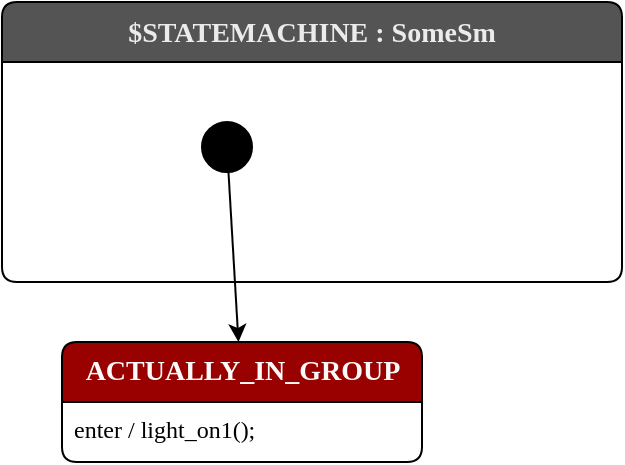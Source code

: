 <mxfile>
    <diagram id="Tqm6eFcu1KHT34LG2WWE" name="Page-1">
        <mxGraphModel dx="1223" dy="792" grid="1" gridSize="10" guides="1" tooltips="1" connect="1" arrows="1" fold="1" page="1" pageScale="1" pageWidth="850" pageHeight="1100" math="0" shadow="0">
            <root>
                <mxCell id="0"/>
                <mxCell id="1" parent="0"/>
                <mxCell id="51" value="$STATEMACHINE : SomeSm" style="shape=swimlane;rotatable=0;align=center;verticalAlign=top;fontFamily=Lucida Console;startSize=30;fontSize=14;fontStyle=1;swimlaneFillColor=default;rounded=1;arcSize=15;absoluteArcSize=1;fillColor=#545454;fontColor=#EBEBEB;" vertex="1" parent="1">
                    <mxGeometry x="200" y="40" width="310" height="140" as="geometry"/>
                </mxCell>
                <mxCell id="52" value=" " style="fontFamily=Lucida Console;align=left;verticalAlign=top;fillColor=none;gradientColor=none;strokeColor=none;rounded=0;spacingLeft=4;resizable=0;movable=0;deletable=0;rotatable=0;autosize=1;" vertex="1" connectable="0" parent="51">
                    <mxGeometry y="30" width="30" height="20" as="geometry"/>
                </mxCell>
                <mxCell id="53" value="$initial_state" style="shape=ellipse;aspect=fixed;fillColor=#000000;resizable=0;rotatable=0;noLabel=1;editable=0;" vertex="1" parent="51">
                    <mxGeometry x="100" y="60" width="25" height="25" as="geometry"/>
                </mxCell>
                <mxCell id="54" value="ACTUALLY_IN_GROUP" style="shape=swimlane;rotatable=0;align=center;verticalAlign=top;fontFamily=Lucida Console;startSize=30;fontSize=14;fontStyle=1;swimlaneFillColor=default;html=1;rounded=1;arcSize=15;absoluteArcSize=1;fillColor=#990000;fontColor=#FAFAFA;" vertex="1" parent="51">
                    <mxGeometry x="30" y="170" width="180" height="60" as="geometry"/>
                </mxCell>
                <mxCell id="55" value="enter / light_on1();" style="fontFamily=Lucida Console;align=left;verticalAlign=top;fillColor=none;gradientColor=none;strokeColor=none;rounded=0;spacingLeft=4;resizable=0;movable=0;deletable=0;rotatable=0;autosize=1;" vertex="1" connectable="0" parent="54">
                    <mxGeometry y="30" width="160" height="20" as="geometry"/>
                </mxCell>
                <mxCell id="56" style="edgeStyle=none;html=1;" edge="1" parent="51" source="53" target="54">
                    <mxGeometry relative="1" as="geometry">
                        <mxPoint x="200" y="115" as="targetPoint"/>
                    </mxGeometry>
                </mxCell>
            </root>
        </mxGraphModel>
    </diagram>
</mxfile>
